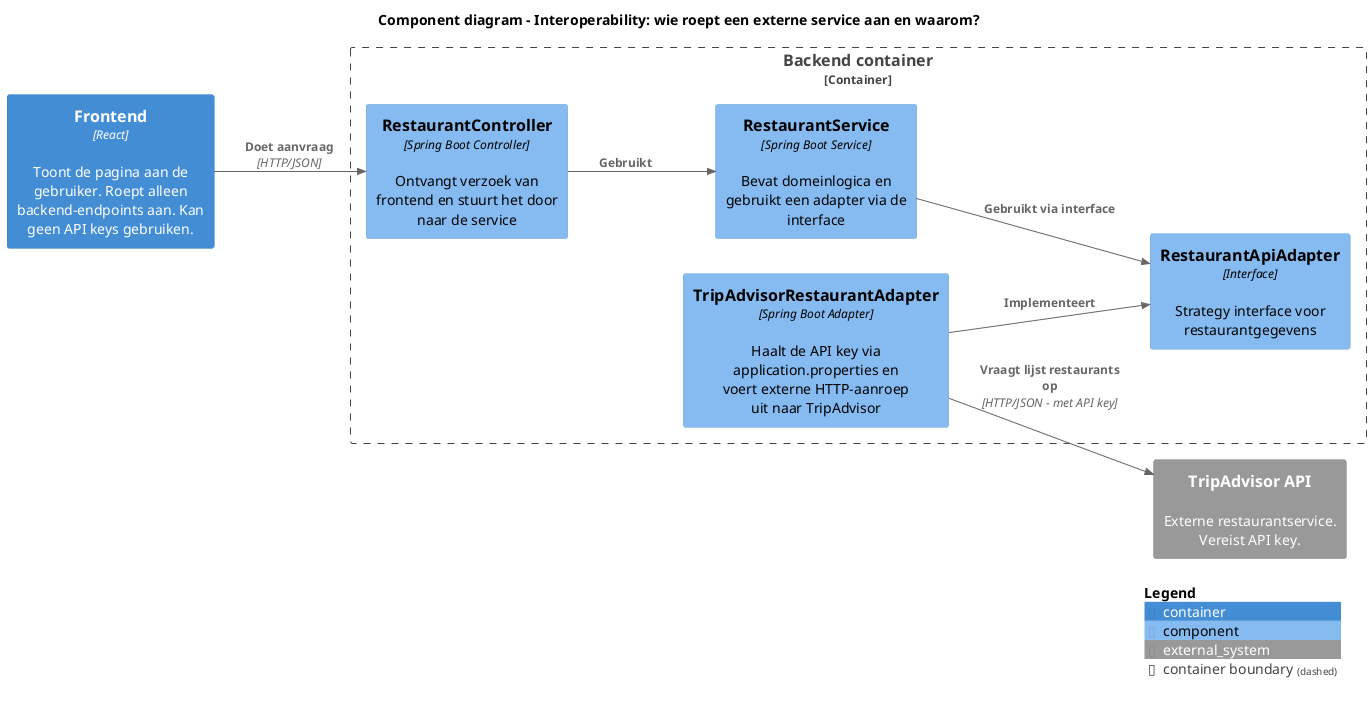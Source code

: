 @startuml

!include <C4/C4>
!include <C4/C4_Component>

LAYOUT_LEFT_RIGHT()
SHOW_PERSON_OUTLINE()

AddRelTag("sync/async", $textColor=$ARROW_FONT_COLOR, $lineColor=$ARROW_COLOR, $lineStyle=DottedLine())

title Component diagram - Interoperability: wie roept een externe service aan en waarom?

Container(frontend, "Frontend", $techn="React", $descr="Toont de pagina aan de gebruiker. Roept alleen backend-endpoints aan. Kan geen API keys gebruiken.")
System_Ext(tripadvisor, "TripAdvisor API", "Externe restaurantservice. Vereist API key.")

Container_Boundary("backend", "Backend container") {

    ' CONTROLLER
    Component(restaurantController, "RestaurantController", $techn="Spring Boot Controller", $descr="Ontvangt verzoek van frontend en stuurt het door naar de service")

    ' SERVICE
    Component(restaurantService, "RestaurantService", $techn="Spring Boot Service", $descr="Bevat domeinlogica en gebruikt een adapter via de interface")

    ' INTERFACE
    Component(restaurantAdapter, "RestaurantApiAdapter", $techn="Interface", $descr="Strategy interface voor restaurantgegevens")

    ' ADAPTER
    Component(tripAdapter, "TripAdvisorRestaurantAdapter", $techn="Spring Boot Adapter", $descr="Haalt de API key via application.properties en voert externe HTTP-aanroep uit naar TripAdvisor")

    ' RELATIES
    Rel(frontend, restaurantController, "Doet aanvraag", "HTTP/JSON")
    Rel(restaurantController, restaurantService, "Gebruikt")
    Rel(restaurantService, restaurantAdapter, "Gebruikt via interface")
    Rel(tripAdapter, tripadvisor, "Vraagt lijst restaurants op", "HTTP/JSON - met API key")
    Rel(tripAdapter, restaurantAdapter, "Implementeert")
}

SHOW_LEGEND()

@enduml
